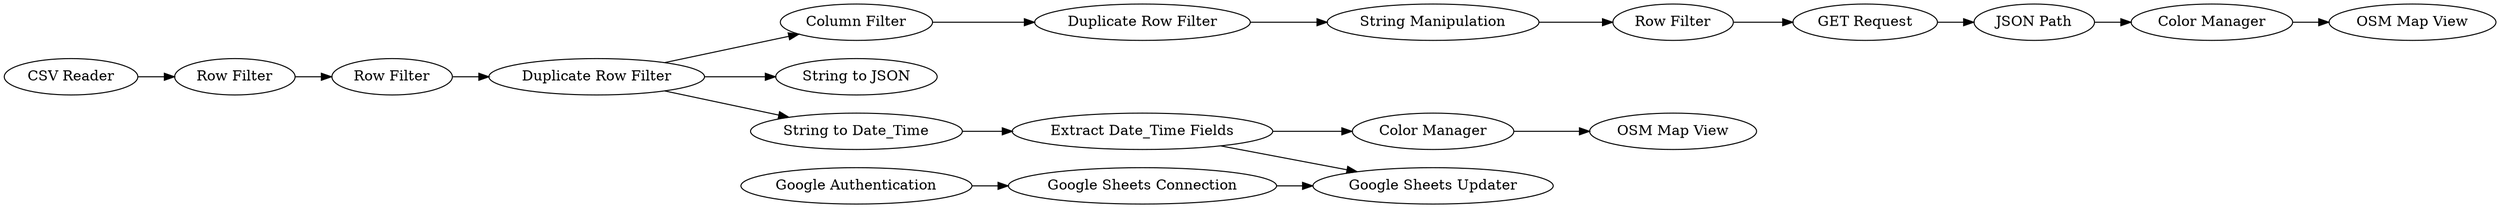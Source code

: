 digraph {
	12 -> 15
	21 -> 23
	5 -> 4
	8 -> 9
	14 -> 8
	13 -> 14
	8 -> 3
	5 -> 15
	20 -> 17
	10 -> 12
	4 -> 2
	16 -> 21
	19 -> 16
	3 -> 5
	18 -> 20
	17 -> 19
	1 -> 13
	8 -> 18
	23 -> 22
	9 [label="String to JSON"]
	18 [label="Column Filter"]
	21 [label="JSON Path"]
	8 [label="Duplicate Row Filter"]
	17 [label="String Manipulation"]
	3 [label="String to Date_Time"]
	19 [label="Row Filter"]
	15 [label="Google Sheets Updater"]
	12 [label="Google Sheets Connection"]
	10 [label="Google Authentication"]
	16 [label="GET Request"]
	1 [label="CSV Reader"]
	22 [label="OSM Map View"]
	23 [label="Color Manager"]
	4 [label="Color Manager"]
	14 [label="Row Filter"]
	5 [label="Extract Date_Time Fields"]
	13 [label="Row Filter"]
	20 [label="Duplicate Row Filter"]
	2 [label="OSM Map View"]
	rankdir=LR
}
